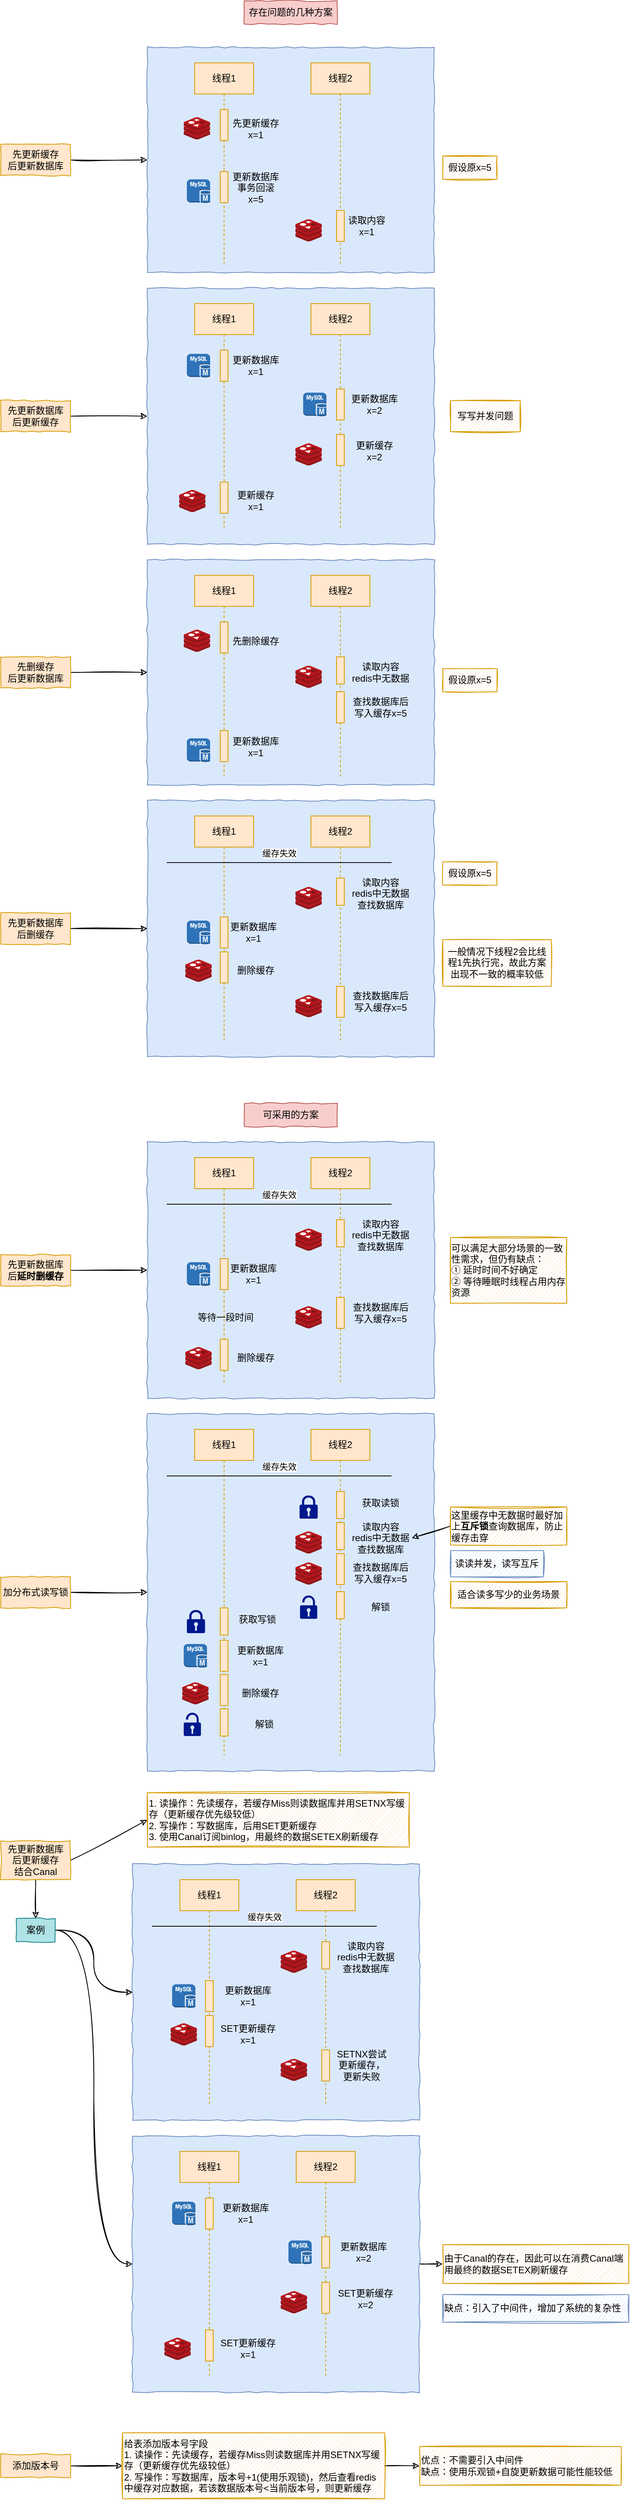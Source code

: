 <mxfile>
    <diagram id="rKVFKqwcTnC4YxvwfFjj" name="第 1 页">
        <mxGraphModel dx="922" dy="670" grid="1" gridSize="10" guides="1" tooltips="1" connect="1" arrows="1" fold="1" page="1" pageScale="1" pageWidth="827" pageHeight="1169" math="0" shadow="0">
            <root>
                <mxCell id="0"/>
                <mxCell id="1" parent="0"/>
                <mxCell id="140" value="" style="rounded=0;whiteSpace=wrap;html=1;comic=1;fillColor=#dae8fc;strokeColor=#6c8ebf;" parent="1" vertex="1">
                    <mxGeometry x="229" y="1850" width="370" height="460" as="geometry"/>
                </mxCell>
                <mxCell id="144" value="线程1" style="shape=umlLifeline;perimeter=lifelinePerimeter;whiteSpace=wrap;html=1;container=1;collapsible=0;recursiveResize=0;outlineConnect=0;comic=0;sketch=0;fontSize=12;fillColor=#ffe6cc;strokeColor=#d79b00;" parent="1" vertex="1">
                    <mxGeometry x="290" y="1870" width="76" height="420" as="geometry"/>
                </mxCell>
                <mxCell id="145" value="" style="html=1;points=[];perimeter=orthogonalPerimeter;comic=0;fillColor=#ffe6cc;strokeColor=#d79b00;" parent="144" vertex="1">
                    <mxGeometry x="33" y="271.7" width="10" height="40" as="geometry"/>
                </mxCell>
                <mxCell id="146" value="" style="html=1;points=[];perimeter=orthogonalPerimeter;comic=0;fillColor=#ffe6cc;strokeColor=#d79b00;" parent="144" vertex="1">
                    <mxGeometry x="33" y="315.7" width="10" height="40" as="geometry"/>
                </mxCell>
                <mxCell id="147" value="缓存失效" style="endArrow=none;html=1;endSize=12;startArrow=none;startSize=14;startFill=0;edgeStyle=orthogonalEdgeStyle;align=center;verticalAlign=bottom;endFill=0;sketch=0;" parent="144" edge="1">
                    <mxGeometry y="3" relative="1" as="geometry">
                        <mxPoint x="-36" y="60" as="sourcePoint"/>
                        <mxPoint x="254" y="60" as="targetPoint"/>
                    </mxGeometry>
                </mxCell>
                <mxCell id="168" value="" style="html=1;points=[];perimeter=orthogonalPerimeter;comic=0;fillColor=#ffe6cc;strokeColor=#d79b00;" parent="144" vertex="1">
                    <mxGeometry x="33" y="230" width="10" height="35" as="geometry"/>
                </mxCell>
                <mxCell id="170" value="" style="sketch=0;aspect=fixed;pointerEvents=1;shadow=0;dashed=0;html=1;strokeColor=none;labelPosition=center;verticalLabelPosition=bottom;verticalAlign=top;align=center;fillColor=#00188D;shape=mxgraph.mscae.enterprise.lock;comic=0;" parent="144" vertex="1">
                    <mxGeometry x="-10" y="232.5" width="23.4" height="30" as="geometry"/>
                </mxCell>
                <mxCell id="90" value="" style="rounded=0;whiteSpace=wrap;html=1;comic=1;fillColor=#dae8fc;strokeColor=#6c8ebf;" parent="1" vertex="1">
                    <mxGeometry x="229" y="1060" width="370" height="330" as="geometry"/>
                </mxCell>
                <mxCell id="94" value="线程2" style="shape=umlLifeline;perimeter=lifelinePerimeter;whiteSpace=wrap;html=1;container=1;collapsible=0;recursiveResize=0;outlineConnect=0;comic=0;sketch=0;fontSize=12;fillColor=#ffe6cc;strokeColor=#d79b00;" parent="1" vertex="1">
                    <mxGeometry x="440" y="1080" width="76" height="290" as="geometry"/>
                </mxCell>
                <mxCell id="107" value="" style="html=1;points=[];perimeter=orthogonalPerimeter;comic=0;fillColor=#ffe6cc;strokeColor=#d79b00;" parent="94" vertex="1">
                    <mxGeometry x="33" y="80" width="10" height="35" as="geometry"/>
                </mxCell>
                <mxCell id="108" value="" style="html=1;points=[];perimeter=orthogonalPerimeter;comic=0;fillColor=#ffe6cc;strokeColor=#d79b00;" parent="94" vertex="1">
                    <mxGeometry x="33" y="219.3" width="10" height="40" as="geometry"/>
                </mxCell>
                <mxCell id="38" value="" style="rounded=0;whiteSpace=wrap;html=1;comic=1;fillColor=#dae8fc;strokeColor=#6c8ebf;" parent="1" vertex="1">
                    <mxGeometry x="229" y="400" width="370" height="330" as="geometry"/>
                </mxCell>
                <mxCell id="4" value="线程1" style="shape=umlLifeline;perimeter=lifelinePerimeter;whiteSpace=wrap;html=1;container=1;collapsible=0;recursiveResize=0;outlineConnect=0;comic=0;sketch=0;fontSize=12;fillColor=#ffe6cc;strokeColor=#d79b00;" parent="1" vertex="1">
                    <mxGeometry x="290" y="420" width="76" height="290" as="geometry"/>
                </mxCell>
                <mxCell id="22" value="" style="html=1;points=[];perimeter=orthogonalPerimeter;comic=0;fillColor=#ffe6cc;strokeColor=#d79b00;" parent="4" vertex="1">
                    <mxGeometry x="33" y="60" width="10" height="40" as="geometry"/>
                </mxCell>
                <mxCell id="36" value="" style="html=1;points=[];perimeter=orthogonalPerimeter;comic=0;fillColor=#ffe6cc;strokeColor=#d79b00;" parent="4" vertex="1">
                    <mxGeometry x="33" y="230.0" width="10" height="40" as="geometry"/>
                </mxCell>
                <mxCell id="20" value="线程2" style="shape=umlLifeline;perimeter=lifelinePerimeter;whiteSpace=wrap;html=1;container=1;collapsible=0;recursiveResize=0;outlineConnect=0;comic=0;sketch=0;fontSize=12;fillColor=#ffe6cc;strokeColor=#d79b00;" parent="1" vertex="1">
                    <mxGeometry x="440" y="420" width="76" height="290" as="geometry"/>
                </mxCell>
                <mxCell id="27" value="" style="html=1;points=[];perimeter=orthogonalPerimeter;comic=0;fillColor=#ffe6cc;strokeColor=#d79b00;" parent="20" vertex="1">
                    <mxGeometry x="33" y="110" width="10" height="40" as="geometry"/>
                </mxCell>
                <mxCell id="31" value="" style="sketch=0;aspect=fixed;html=1;points=[];align=center;image;fontSize=12;image=img/lib/mscae/Cache_Redis_Product.svg;comic=0;fillColor=none;" parent="20" vertex="1">
                    <mxGeometry x="-20" y="180" width="34.05" height="28.6" as="geometry"/>
                </mxCell>
                <mxCell id="32" value="" style="html=1;points=[];perimeter=orthogonalPerimeter;comic=0;fillColor=#ffe6cc;strokeColor=#d79b00;" parent="20" vertex="1">
                    <mxGeometry x="33" y="168.6" width="10" height="40" as="geometry"/>
                </mxCell>
                <mxCell id="2" value="存在问题的几种方案" style="rounded=0;whiteSpace=wrap;html=1;comic=1;fillColor=#f8cecc;strokeColor=#b85450;" parent="1" vertex="1">
                    <mxGeometry x="354" y="30" width="120" height="30" as="geometry"/>
                </mxCell>
                <mxCell id="39" style="edgeStyle=none;html=1;exitX=1;exitY=0.5;exitDx=0;exitDy=0;sketch=1;entryX=0;entryY=0.5;entryDx=0;entryDy=0;" parent="1" source="3" target="38" edge="1">
                    <mxGeometry relative="1" as="geometry">
                        <mxPoint x="220" y="580" as="targetPoint"/>
                    </mxGeometry>
                </mxCell>
                <mxCell id="3" value="先更新数据库&lt;br&gt;后更新缓存" style="rounded=0;whiteSpace=wrap;html=1;comic=1;fillColor=#ffe6cc;strokeColor=#d79b00;" parent="1" vertex="1">
                    <mxGeometry x="40" y="545" width="90" height="40" as="geometry"/>
                </mxCell>
                <mxCell id="25" value="更新数据库&lt;br&gt;x=1" style="rounded=0;whiteSpace=wrap;html=1;comic=1;fillColor=none;strokeColor=none;" parent="1" vertex="1">
                    <mxGeometry x="324" y="480" width="90" height="40" as="geometry"/>
                </mxCell>
                <mxCell id="26" value="" style="outlineConnect=0;dashed=0;verticalLabelPosition=bottom;verticalAlign=top;align=center;html=1;shape=mxgraph.aws3.mysql_db_instance;fillColor=#2E73B8;gradientColor=none;comic=0;" parent="1" vertex="1">
                    <mxGeometry x="280" y="484.75" width="30" height="30.5" as="geometry"/>
                </mxCell>
                <mxCell id="28" value="更新数据库&lt;br&gt;x=2" style="rounded=0;whiteSpace=wrap;html=1;comic=1;fillColor=none;strokeColor=none;" parent="1" vertex="1">
                    <mxGeometry x="490" y="530" width="64" height="40" as="geometry"/>
                </mxCell>
                <mxCell id="29" value="" style="outlineConnect=0;dashed=0;verticalLabelPosition=bottom;verticalAlign=top;align=center;html=1;shape=mxgraph.aws3.mysql_db_instance;fillColor=#2E73B8;gradientColor=none;comic=0;" parent="1" vertex="1">
                    <mxGeometry x="430" y="534.75" width="30" height="30.5" as="geometry"/>
                </mxCell>
                <mxCell id="34" value="更新缓存&lt;br&gt;x=2" style="rounded=0;whiteSpace=wrap;html=1;comic=1;fillColor=none;strokeColor=none;" parent="1" vertex="1">
                    <mxGeometry x="490" y="590" width="64" height="40" as="geometry"/>
                </mxCell>
                <mxCell id="37" value="更新缓存&lt;br&gt;x=1" style="rounded=0;whiteSpace=wrap;html=1;comic=1;fillColor=none;strokeColor=none;" parent="1" vertex="1">
                    <mxGeometry x="337" y="654.3" width="64" height="40" as="geometry"/>
                </mxCell>
                <mxCell id="35" value="" style="sketch=0;aspect=fixed;html=1;points=[];align=center;image;fontSize=12;image=img/lib/mscae/Cache_Redis_Product.svg;comic=0;fillColor=none;" parent="1" vertex="1">
                    <mxGeometry x="270" y="660" width="34.05" height="28.6" as="geometry"/>
                </mxCell>
                <mxCell id="70" style="edgeStyle=none;sketch=1;html=1;exitX=1;exitY=0.5;exitDx=0;exitDy=0;entryX=0;entryY=0.5;entryDx=0;entryDy=0;" parent="1" source="40" target="41" edge="1">
                    <mxGeometry relative="1" as="geometry"/>
                </mxCell>
                <mxCell id="40" value="先更新缓存&lt;br&gt;后更新数据库" style="rounded=0;whiteSpace=wrap;html=1;comic=1;fillColor=#ffe6cc;strokeColor=#d79b00;" parent="1" vertex="1">
                    <mxGeometry x="40" y="215" width="90" height="40" as="geometry"/>
                </mxCell>
                <mxCell id="41" value="" style="rounded=0;whiteSpace=wrap;html=1;comic=1;fillColor=#dae8fc;strokeColor=#6c8ebf;" parent="1" vertex="1">
                    <mxGeometry x="229" y="90" width="370" height="290" as="geometry"/>
                </mxCell>
                <mxCell id="54" value="线程1" style="shape=umlLifeline;perimeter=lifelinePerimeter;whiteSpace=wrap;html=1;container=1;collapsible=0;recursiveResize=0;outlineConnect=0;comic=0;sketch=0;fontSize=12;fillColor=#ffe6cc;strokeColor=#d79b00;" parent="1" vertex="1">
                    <mxGeometry x="290" y="110" width="76" height="260" as="geometry"/>
                </mxCell>
                <mxCell id="55" value="" style="html=1;points=[];perimeter=orthogonalPerimeter;comic=0;fillColor=#ffe6cc;strokeColor=#d79b00;" parent="54" vertex="1">
                    <mxGeometry x="33" y="60" width="10" height="40" as="geometry"/>
                </mxCell>
                <mxCell id="56" value="" style="html=1;points=[];perimeter=orthogonalPerimeter;comic=0;fillColor=#ffe6cc;strokeColor=#d79b00;" parent="54" vertex="1">
                    <mxGeometry x="33" y="140.0" width="10" height="40" as="geometry"/>
                </mxCell>
                <mxCell id="57" value="线程2" style="shape=umlLifeline;perimeter=lifelinePerimeter;whiteSpace=wrap;html=1;container=1;collapsible=0;recursiveResize=0;outlineConnect=0;comic=0;sketch=0;fontSize=12;fillColor=#ffe6cc;strokeColor=#d79b00;" parent="1" vertex="1">
                    <mxGeometry x="440" y="110" width="76" height="260" as="geometry"/>
                </mxCell>
                <mxCell id="60" value="" style="html=1;points=[];perimeter=orthogonalPerimeter;comic=0;fillColor=#ffe6cc;strokeColor=#d79b00;" parent="57" vertex="1">
                    <mxGeometry x="33" y="190.0" width="10" height="40" as="geometry"/>
                </mxCell>
                <mxCell id="61" value="先更新缓存&lt;br&gt;x=1" style="rounded=0;whiteSpace=wrap;html=1;comic=1;fillColor=none;strokeColor=none;" parent="1" vertex="1">
                    <mxGeometry x="337" y="180" width="64" height="30" as="geometry"/>
                </mxCell>
                <mxCell id="62" value="" style="outlineConnect=0;dashed=0;verticalLabelPosition=bottom;verticalAlign=top;align=center;html=1;shape=mxgraph.aws3.mysql_db_instance;fillColor=#2E73B8;gradientColor=none;comic=0;" parent="1" vertex="1">
                    <mxGeometry x="280" y="260" width="30" height="30.5" as="geometry"/>
                </mxCell>
                <mxCell id="65" value="读取内容&lt;br&gt;x=1" style="rounded=0;whiteSpace=wrap;html=1;comic=1;fillColor=none;strokeColor=none;" parent="1" vertex="1">
                    <mxGeometry x="480" y="300" width="64" height="40" as="geometry"/>
                </mxCell>
                <mxCell id="66" value="更新数据库&lt;br&gt;事务回滚&lt;br&gt;x=5" style="rounded=0;whiteSpace=wrap;html=1;comic=1;fillColor=none;strokeColor=none;" parent="1" vertex="1">
                    <mxGeometry x="337" y="250.5" width="64" height="40" as="geometry"/>
                </mxCell>
                <mxCell id="67" value="" style="sketch=0;aspect=fixed;html=1;points=[];align=center;image;fontSize=12;image=img/lib/mscae/Cache_Redis_Product.svg;comic=0;fillColor=none;" parent="1" vertex="1">
                    <mxGeometry x="275.95" y="180" width="34.05" height="28.6" as="geometry"/>
                </mxCell>
                <mxCell id="59" value="" style="sketch=0;aspect=fixed;html=1;points=[];align=center;image;fontSize=12;image=img/lib/mscae/Cache_Redis_Product.svg;comic=0;fillColor=none;" parent="1" vertex="1">
                    <mxGeometry x="420" y="311.4" width="34.05" height="28.6" as="geometry"/>
                </mxCell>
                <mxCell id="69" value="假设原x=5" style="rounded=0;whiteSpace=wrap;html=1;comic=1;fillColor=#ffe6cc;strokeColor=#d79b00;sketch=1;" parent="1" vertex="1">
                    <mxGeometry x="610" y="230" width="70" height="30" as="geometry"/>
                </mxCell>
                <mxCell id="71" style="edgeStyle=none;sketch=1;html=1;exitX=1;exitY=0.5;exitDx=0;exitDy=0;entryX=0;entryY=0.5;entryDx=0;entryDy=0;" parent="1" source="72" target="73" edge="1">
                    <mxGeometry relative="1" as="geometry"/>
                </mxCell>
                <mxCell id="72" value="先删缓存&lt;br&gt;后更新数据库" style="rounded=0;whiteSpace=wrap;html=1;comic=1;fillColor=#ffe6cc;strokeColor=#d79b00;" parent="1" vertex="1">
                    <mxGeometry x="40" y="875" width="90" height="40" as="geometry"/>
                </mxCell>
                <mxCell id="73" value="" style="rounded=0;whiteSpace=wrap;html=1;comic=1;fillColor=#dae8fc;strokeColor=#6c8ebf;" parent="1" vertex="1">
                    <mxGeometry x="229" y="750" width="370" height="290" as="geometry"/>
                </mxCell>
                <mxCell id="74" value="线程1" style="shape=umlLifeline;perimeter=lifelinePerimeter;whiteSpace=wrap;html=1;container=1;collapsible=0;recursiveResize=0;outlineConnect=0;comic=0;sketch=0;fontSize=12;fillColor=#ffe6cc;strokeColor=#d79b00;" parent="1" vertex="1">
                    <mxGeometry x="290" y="770" width="76" height="260" as="geometry"/>
                </mxCell>
                <mxCell id="75" value="" style="html=1;points=[];perimeter=orthogonalPerimeter;comic=0;fillColor=#ffe6cc;strokeColor=#d79b00;" parent="74" vertex="1">
                    <mxGeometry x="33" y="60" width="10" height="40" as="geometry"/>
                </mxCell>
                <mxCell id="76" value="" style="html=1;points=[];perimeter=orthogonalPerimeter;comic=0;fillColor=#ffe6cc;strokeColor=#d79b00;" parent="74" vertex="1">
                    <mxGeometry x="33" y="200.0" width="10" height="40" as="geometry"/>
                </mxCell>
                <mxCell id="77" value="线程2" style="shape=umlLifeline;perimeter=lifelinePerimeter;whiteSpace=wrap;html=1;container=1;collapsible=0;recursiveResize=0;outlineConnect=0;comic=0;sketch=0;fontSize=12;fillColor=#ffe6cc;strokeColor=#d79b00;" parent="1" vertex="1">
                    <mxGeometry x="440" y="770" width="76" height="260" as="geometry"/>
                </mxCell>
                <mxCell id="78" value="" style="html=1;points=[];perimeter=orthogonalPerimeter;comic=0;fillColor=#ffe6cc;strokeColor=#d79b00;" parent="77" vertex="1">
                    <mxGeometry x="33" y="105" width="10" height="35" as="geometry"/>
                </mxCell>
                <mxCell id="86" value="" style="html=1;points=[];perimeter=orthogonalPerimeter;comic=0;fillColor=#ffe6cc;strokeColor=#d79b00;" parent="77" vertex="1">
                    <mxGeometry x="33" y="150" width="10" height="40" as="geometry"/>
                </mxCell>
                <mxCell id="79" value="先删除缓存" style="rounded=0;whiteSpace=wrap;html=1;comic=1;fillColor=none;strokeColor=none;" parent="1" vertex="1">
                    <mxGeometry x="337" y="840" width="64" height="30" as="geometry"/>
                </mxCell>
                <mxCell id="80" value="" style="outlineConnect=0;dashed=0;verticalLabelPosition=bottom;verticalAlign=top;align=center;html=1;shape=mxgraph.aws3.mysql_db_instance;fillColor=#2E73B8;gradientColor=none;comic=0;" parent="1" vertex="1">
                    <mxGeometry x="280" y="980" width="30" height="30.5" as="geometry"/>
                </mxCell>
                <mxCell id="81" value="读取内容&lt;br&gt;redis中无数据" style="rounded=0;whiteSpace=wrap;html=1;comic=1;fillColor=none;strokeColor=none;" parent="1" vertex="1">
                    <mxGeometry x="490" y="875" width="80" height="40" as="geometry"/>
                </mxCell>
                <mxCell id="82" value="更新数据库&lt;br&gt;x=1" style="rounded=0;whiteSpace=wrap;html=1;comic=1;fillColor=none;strokeColor=none;" parent="1" vertex="1">
                    <mxGeometry x="337" y="970.5" width="64" height="40" as="geometry"/>
                </mxCell>
                <mxCell id="83" value="" style="sketch=0;aspect=fixed;html=1;points=[];align=center;image;fontSize=12;image=img/lib/mscae/Cache_Redis_Product.svg;comic=0;fillColor=none;" parent="1" vertex="1">
                    <mxGeometry x="275.95" y="840" width="34.05" height="28.6" as="geometry"/>
                </mxCell>
                <mxCell id="84" value="" style="sketch=0;aspect=fixed;html=1;points=[];align=center;image;fontSize=12;image=img/lib/mscae/Cache_Redis_Product.svg;comic=0;fillColor=none;" parent="1" vertex="1">
                    <mxGeometry x="420" y="886.4" width="34.05" height="28.6" as="geometry"/>
                </mxCell>
                <mxCell id="85" value="假设原x=5" style="rounded=0;whiteSpace=wrap;html=1;comic=1;fillColor=#ffe6cc;strokeColor=#d79b00;sketch=1;" parent="1" vertex="1">
                    <mxGeometry x="610" y="890" width="70" height="30" as="geometry"/>
                </mxCell>
                <mxCell id="87" value="查找数据库后写入缓存x=5" style="rounded=0;whiteSpace=wrap;html=1;comic=1;fillColor=none;strokeColor=none;" parent="1" vertex="1">
                    <mxGeometry x="490" y="920" width="80" height="40" as="geometry"/>
                </mxCell>
                <mxCell id="105" style="edgeStyle=none;sketch=1;html=1;exitX=1;exitY=0.5;exitDx=0;exitDy=0;entryX=0;entryY=0.5;entryDx=0;entryDy=0;" parent="1" source="88" target="90" edge="1">
                    <mxGeometry relative="1" as="geometry"/>
                </mxCell>
                <mxCell id="88" value="先更新数据库&lt;br&gt;后删缓存" style="rounded=0;whiteSpace=wrap;html=1;comic=1;fillColor=#ffe6cc;strokeColor=#d79b00;" parent="1" vertex="1">
                    <mxGeometry x="40" y="1205" width="90" height="40" as="geometry"/>
                </mxCell>
                <mxCell id="91" value="线程1" style="shape=umlLifeline;perimeter=lifelinePerimeter;whiteSpace=wrap;html=1;container=1;collapsible=0;recursiveResize=0;outlineConnect=0;comic=0;sketch=0;fontSize=12;fillColor=#ffe6cc;strokeColor=#d79b00;" parent="1" vertex="1">
                    <mxGeometry x="290" y="1080" width="76" height="290" as="geometry"/>
                </mxCell>
                <mxCell id="92" value="" style="html=1;points=[];perimeter=orthogonalPerimeter;comic=0;fillColor=#ffe6cc;strokeColor=#d79b00;" parent="91" vertex="1">
                    <mxGeometry x="33" y="130" width="10" height="40" as="geometry"/>
                </mxCell>
                <mxCell id="93" value="" style="html=1;points=[];perimeter=orthogonalPerimeter;comic=0;fillColor=#ffe6cc;strokeColor=#d79b00;" parent="91" vertex="1">
                    <mxGeometry x="33" y="175" width="10" height="40" as="geometry"/>
                </mxCell>
                <mxCell id="106" value="缓存失效" style="endArrow=none;html=1;endSize=12;startArrow=none;startSize=14;startFill=0;edgeStyle=orthogonalEdgeStyle;align=center;verticalAlign=bottom;endFill=0;sketch=0;" parent="91" edge="1">
                    <mxGeometry y="3" relative="1" as="geometry">
                        <mxPoint x="-36" y="60" as="sourcePoint"/>
                        <mxPoint x="254" y="60" as="targetPoint"/>
                    </mxGeometry>
                </mxCell>
                <mxCell id="98" value="更新数据库&lt;br&gt;x=1" style="rounded=0;whiteSpace=wrap;html=1;comic=1;fillColor=none;strokeColor=none;" parent="1" vertex="1">
                    <mxGeometry x="331" y="1210" width="70" height="40" as="geometry"/>
                </mxCell>
                <mxCell id="99" value="" style="outlineConnect=0;dashed=0;verticalLabelPosition=bottom;verticalAlign=top;align=center;html=1;shape=mxgraph.aws3.mysql_db_instance;fillColor=#2E73B8;gradientColor=none;comic=0;" parent="1" vertex="1">
                    <mxGeometry x="280" y="1214.75" width="30" height="30.5" as="geometry"/>
                </mxCell>
                <mxCell id="103" value="删除缓存" style="rounded=0;whiteSpace=wrap;html=1;comic=1;fillColor=none;strokeColor=none;" parent="1" vertex="1">
                    <mxGeometry x="337" y="1259.3" width="64" height="40" as="geometry"/>
                </mxCell>
                <mxCell id="104" value="" style="sketch=0;aspect=fixed;html=1;points=[];align=center;image;fontSize=12;image=img/lib/mscae/Cache_Redis_Product.svg;comic=0;fillColor=none;" parent="1" vertex="1">
                    <mxGeometry x="277.97" y="1265" width="34.05" height="28.6" as="geometry"/>
                </mxCell>
                <mxCell id="109" value="读取内容&lt;br&gt;redis中无数据&lt;br&gt;查找数据库" style="rounded=0;whiteSpace=wrap;html=1;comic=1;fillColor=none;strokeColor=none;" parent="1" vertex="1">
                    <mxGeometry x="490" y="1160" width="80" height="40" as="geometry"/>
                </mxCell>
                <mxCell id="110" value="" style="sketch=0;aspect=fixed;html=1;points=[];align=center;image;fontSize=12;image=img/lib/mscae/Cache_Redis_Product.svg;comic=0;fillColor=none;" parent="1" vertex="1">
                    <mxGeometry x="420" y="1171.4" width="34.05" height="28.6" as="geometry"/>
                </mxCell>
                <mxCell id="111" value="查找数据库后写入缓存x=5" style="rounded=0;whiteSpace=wrap;html=1;comic=1;fillColor=none;strokeColor=none;" parent="1" vertex="1">
                    <mxGeometry x="490" y="1299.3" width="80" height="40" as="geometry"/>
                </mxCell>
                <mxCell id="112" value="假设原x=5" style="rounded=0;whiteSpace=wrap;html=1;comic=1;fillColor=#ffe6cc;strokeColor=#d79b00;sketch=1;" parent="1" vertex="1">
                    <mxGeometry x="610" y="1139" width="70" height="30" as="geometry"/>
                </mxCell>
                <mxCell id="113" value="写写并发问题" style="rounded=0;whiteSpace=wrap;html=1;comic=1;fillColor=#ffe6cc;strokeColor=#d79b00;sketch=1;" parent="1" vertex="1">
                    <mxGeometry x="620" y="545" width="90" height="40" as="geometry"/>
                </mxCell>
                <mxCell id="116" value="" style="sketch=0;aspect=fixed;html=1;points=[];align=center;image;fontSize=12;image=img/lib/mscae/Cache_Redis_Product.svg;comic=0;fillColor=none;" parent="1" vertex="1">
                    <mxGeometry x="420" y="1310.7" width="34.05" height="28.6" as="geometry"/>
                </mxCell>
                <mxCell id="117" value="一般情况下线程2会比线程1先执行完，故此方案出现不一致的概率较低" style="rounded=0;whiteSpace=wrap;html=1;comic=1;fillColor=#ffe6cc;strokeColor=#d79b00;sketch=1;" parent="1" vertex="1">
                    <mxGeometry x="610" y="1239.3" width="140" height="60" as="geometry"/>
                </mxCell>
                <mxCell id="118" value="可采用的方案" style="rounded=0;whiteSpace=wrap;html=1;comic=1;fillColor=#f8cecc;strokeColor=#b85450;" parent="1" vertex="1">
                    <mxGeometry x="354" y="1450" width="120" height="30" as="geometry"/>
                </mxCell>
                <mxCell id="136" style="edgeStyle=none;sketch=1;html=1;exitX=1;exitY=0.5;exitDx=0;exitDy=0;entryX=0;entryY=0.5;entryDx=0;entryDy=0;" parent="1" source="119" target="120" edge="1">
                    <mxGeometry relative="1" as="geometry"/>
                </mxCell>
                <mxCell id="119" value="先更新数据库&lt;br&gt;后&lt;b&gt;延时删缓存&lt;/b&gt;" style="rounded=0;whiteSpace=wrap;html=1;comic=1;fillColor=#ffe6cc;strokeColor=#d79b00;" parent="1" vertex="1">
                    <mxGeometry x="40" y="1645.25" width="90" height="40" as="geometry"/>
                </mxCell>
                <mxCell id="120" value="" style="rounded=0;whiteSpace=wrap;html=1;comic=1;fillColor=#dae8fc;strokeColor=#6c8ebf;" parent="1" vertex="1">
                    <mxGeometry x="229" y="1500" width="370" height="330" as="geometry"/>
                </mxCell>
                <mxCell id="121" value="线程2" style="shape=umlLifeline;perimeter=lifelinePerimeter;whiteSpace=wrap;html=1;container=1;collapsible=0;recursiveResize=0;outlineConnect=0;comic=0;sketch=0;fontSize=12;fillColor=#ffe6cc;strokeColor=#d79b00;" parent="1" vertex="1">
                    <mxGeometry x="440" y="1520" width="76" height="290" as="geometry"/>
                </mxCell>
                <mxCell id="122" value="" style="html=1;points=[];perimeter=orthogonalPerimeter;comic=0;fillColor=#ffe6cc;strokeColor=#d79b00;" parent="121" vertex="1">
                    <mxGeometry x="33" y="80" width="10" height="35" as="geometry"/>
                </mxCell>
                <mxCell id="123" value="" style="html=1;points=[];perimeter=orthogonalPerimeter;comic=0;fillColor=#ffe6cc;strokeColor=#d79b00;" parent="121" vertex="1">
                    <mxGeometry x="33" y="180.0" width="10" height="40" as="geometry"/>
                </mxCell>
                <mxCell id="124" value="线程1" style="shape=umlLifeline;perimeter=lifelinePerimeter;whiteSpace=wrap;html=1;container=1;collapsible=0;recursiveResize=0;outlineConnect=0;comic=0;sketch=0;fontSize=12;fillColor=#ffe6cc;strokeColor=#d79b00;" parent="1" vertex="1">
                    <mxGeometry x="290" y="1520" width="76" height="290" as="geometry"/>
                </mxCell>
                <mxCell id="125" value="" style="html=1;points=[];perimeter=orthogonalPerimeter;comic=0;fillColor=#ffe6cc;strokeColor=#d79b00;" parent="124" vertex="1">
                    <mxGeometry x="33" y="130" width="10" height="40" as="geometry"/>
                </mxCell>
                <mxCell id="126" value="" style="html=1;points=[];perimeter=orthogonalPerimeter;comic=0;fillColor=#ffe6cc;strokeColor=#d79b00;" parent="124" vertex="1">
                    <mxGeometry x="33" y="234" width="10" height="40" as="geometry"/>
                </mxCell>
                <mxCell id="127" value="缓存失效" style="endArrow=none;html=1;endSize=12;startArrow=none;startSize=14;startFill=0;edgeStyle=orthogonalEdgeStyle;align=center;verticalAlign=bottom;endFill=0;sketch=0;" parent="124" edge="1">
                    <mxGeometry y="3" relative="1" as="geometry">
                        <mxPoint x="-36" y="60" as="sourcePoint"/>
                        <mxPoint x="254" y="60" as="targetPoint"/>
                    </mxGeometry>
                </mxCell>
                <mxCell id="128" value="更新数据库&lt;br&gt;x=1" style="rounded=0;whiteSpace=wrap;html=1;comic=1;fillColor=none;strokeColor=none;" parent="1" vertex="1">
                    <mxGeometry x="331" y="1650" width="70" height="40" as="geometry"/>
                </mxCell>
                <mxCell id="129" value="" style="outlineConnect=0;dashed=0;verticalLabelPosition=bottom;verticalAlign=top;align=center;html=1;shape=mxgraph.aws3.mysql_db_instance;fillColor=#2E73B8;gradientColor=none;comic=0;" parent="1" vertex="1">
                    <mxGeometry x="280" y="1654.75" width="30" height="30.5" as="geometry"/>
                </mxCell>
                <mxCell id="130" value="删除缓存" style="rounded=0;whiteSpace=wrap;html=1;comic=1;fillColor=none;strokeColor=none;" parent="1" vertex="1">
                    <mxGeometry x="337" y="1758.3" width="64" height="40" as="geometry"/>
                </mxCell>
                <mxCell id="131" value="" style="sketch=0;aspect=fixed;html=1;points=[];align=center;image;fontSize=12;image=img/lib/mscae/Cache_Redis_Product.svg;comic=0;fillColor=none;" parent="1" vertex="1">
                    <mxGeometry x="277.97" y="1764" width="34.05" height="28.6" as="geometry"/>
                </mxCell>
                <mxCell id="132" value="读取内容&lt;br&gt;redis中无数据&lt;br&gt;查找数据库" style="rounded=0;whiteSpace=wrap;html=1;comic=1;fillColor=none;strokeColor=none;" parent="1" vertex="1">
                    <mxGeometry x="490" y="1600" width="80" height="40" as="geometry"/>
                </mxCell>
                <mxCell id="133" value="" style="sketch=0;aspect=fixed;html=1;points=[];align=center;image;fontSize=12;image=img/lib/mscae/Cache_Redis_Product.svg;comic=0;fillColor=none;" parent="1" vertex="1">
                    <mxGeometry x="420" y="1611.4" width="34.05" height="28.6" as="geometry"/>
                </mxCell>
                <mxCell id="134" value="查找数据库后写入缓存x=5" style="rounded=0;whiteSpace=wrap;html=1;comic=1;fillColor=none;strokeColor=none;" parent="1" vertex="1">
                    <mxGeometry x="490" y="1700" width="80" height="40" as="geometry"/>
                </mxCell>
                <mxCell id="135" value="" style="sketch=0;aspect=fixed;html=1;points=[];align=center;image;fontSize=12;image=img/lib/mscae/Cache_Redis_Product.svg;comic=0;fillColor=none;" parent="1" vertex="1">
                    <mxGeometry x="420" y="1711.4" width="34.05" height="28.6" as="geometry"/>
                </mxCell>
                <mxCell id="137" value="等待一段时间" style="rounded=0;whiteSpace=wrap;html=1;comic=1;fillColor=none;strokeColor=none;" parent="1" vertex="1">
                    <mxGeometry x="292" y="1705.7" width="76" height="40" as="geometry"/>
                </mxCell>
                <mxCell id="138" value="&lt;div style=&quot;text-align: left&quot;&gt;&lt;span&gt;可以满足大部分场景的一致性需求，但仍有缺点：&lt;/span&gt;&lt;/div&gt;&lt;div style=&quot;text-align: left&quot;&gt;&lt;span&gt;① 延时时间不好确定&lt;/span&gt;&lt;/div&gt;&lt;div style=&quot;text-align: left&quot;&gt;&lt;span&gt;② 等待睡眠时线程占用内存资源&lt;/span&gt;&lt;/div&gt;" style="rounded=0;whiteSpace=wrap;html=1;comic=1;fillColor=#ffe6cc;strokeColor=#d79b00;sketch=1;" parent="1" vertex="1">
                    <mxGeometry x="620" y="1622.88" width="150" height="84.75" as="geometry"/>
                </mxCell>
                <mxCell id="157" style="edgeStyle=none;sketch=1;html=1;exitX=1;exitY=0.5;exitDx=0;exitDy=0;entryX=0;entryY=0.5;entryDx=0;entryDy=0;" parent="1" source="139" target="140" edge="1">
                    <mxGeometry relative="1" as="geometry"/>
                </mxCell>
                <mxCell id="139" value="加分布式读写锁" style="rounded=0;whiteSpace=wrap;html=1;comic=1;fillColor=#ffe6cc;strokeColor=#d79b00;" parent="1" vertex="1">
                    <mxGeometry x="40" y="2060" width="90" height="40" as="geometry"/>
                </mxCell>
                <mxCell id="141" value="线程2" style="shape=umlLifeline;perimeter=lifelinePerimeter;whiteSpace=wrap;html=1;container=1;collapsible=0;recursiveResize=0;outlineConnect=0;comic=0;sketch=0;fontSize=12;fillColor=#ffe6cc;strokeColor=#d79b00;" parent="1" vertex="1">
                    <mxGeometry x="440" y="1870" width="76" height="420" as="geometry"/>
                </mxCell>
                <mxCell id="142" value="" style="html=1;points=[];perimeter=orthogonalPerimeter;comic=0;fillColor=#ffe6cc;strokeColor=#d79b00;" parent="141" vertex="1">
                    <mxGeometry x="33" y="120" width="10" height="35" as="geometry"/>
                </mxCell>
                <mxCell id="143" value="" style="html=1;points=[];perimeter=orthogonalPerimeter;comic=0;fillColor=#ffe6cc;strokeColor=#d79b00;" parent="141" vertex="1">
                    <mxGeometry x="33" y="160.0" width="10" height="40" as="geometry"/>
                </mxCell>
                <mxCell id="158" value="" style="html=1;points=[];perimeter=orthogonalPerimeter;comic=0;fillColor=#ffe6cc;strokeColor=#d79b00;" parent="141" vertex="1">
                    <mxGeometry x="33" y="80" width="10" height="35" as="geometry"/>
                </mxCell>
                <mxCell id="166" value="" style="html=1;points=[];perimeter=orthogonalPerimeter;comic=0;fillColor=#ffe6cc;strokeColor=#d79b00;" parent="141" vertex="1">
                    <mxGeometry x="33" y="209" width="10" height="35" as="geometry"/>
                </mxCell>
                <mxCell id="171" value="" style="html=1;points=[];perimeter=orthogonalPerimeter;comic=0;fillColor=#ffe6cc;strokeColor=#d79b00;" parent="141" vertex="1">
                    <mxGeometry x="-116.98" y="360" width="10" height="35" as="geometry"/>
                </mxCell>
                <mxCell id="148" value="更新数据库&lt;br&gt;x=1" style="rounded=0;whiteSpace=wrap;html=1;comic=1;fillColor=none;strokeColor=none;" parent="1" vertex="1">
                    <mxGeometry x="340" y="2141.7" width="70" height="40" as="geometry"/>
                </mxCell>
                <mxCell id="149" value="" style="outlineConnect=0;dashed=0;verticalLabelPosition=bottom;verticalAlign=top;align=center;html=1;shape=mxgraph.aws3.mysql_db_instance;fillColor=#2E73B8;gradientColor=none;comic=0;" parent="1" vertex="1">
                    <mxGeometry x="275.95" y="2146.45" width="30" height="30.5" as="geometry"/>
                </mxCell>
                <mxCell id="150" value="删除缓存" style="rounded=0;whiteSpace=wrap;html=1;comic=1;fillColor=none;strokeColor=none;" parent="1" vertex="1">
                    <mxGeometry x="343" y="2190" width="64" height="40" as="geometry"/>
                </mxCell>
                <mxCell id="151" value="" style="sketch=0;aspect=fixed;html=1;points=[];align=center;image;fontSize=12;image=img/lib/mscae/Cache_Redis_Product.svg;comic=0;fillColor=none;" parent="1" vertex="1">
                    <mxGeometry x="273.92" y="2195.7" width="34.05" height="28.6" as="geometry"/>
                </mxCell>
                <mxCell id="152" value="读取内容&lt;br&gt;redis中无数据&lt;br&gt;查找数据库" style="rounded=0;whiteSpace=wrap;html=1;comic=1;fillColor=none;strokeColor=none;" parent="1" vertex="1">
                    <mxGeometry x="490" y="1990" width="80" height="40" as="geometry"/>
                </mxCell>
                <mxCell id="153" value="" style="sketch=0;aspect=fixed;html=1;points=[];align=center;image;fontSize=12;image=img/lib/mscae/Cache_Redis_Product.svg;comic=0;fillColor=none;" parent="1" vertex="1">
                    <mxGeometry x="420" y="2001.4" width="34.05" height="28.6" as="geometry"/>
                </mxCell>
                <mxCell id="154" value="查找数据库后写入缓存x=5" style="rounded=0;whiteSpace=wrap;html=1;comic=1;fillColor=none;strokeColor=none;" parent="1" vertex="1">
                    <mxGeometry x="490" y="2035.25" width="80" height="40" as="geometry"/>
                </mxCell>
                <mxCell id="155" value="" style="sketch=0;aspect=fixed;html=1;points=[];align=center;image;fontSize=12;image=img/lib/mscae/Cache_Redis_Product.svg;comic=0;fillColor=none;" parent="1" vertex="1">
                    <mxGeometry x="420" y="2041.4" width="34.05" height="28.6" as="geometry"/>
                </mxCell>
                <mxCell id="160" value="获取读锁" style="rounded=0;whiteSpace=wrap;html=1;comic=1;fillColor=none;strokeColor=none;" parent="1" vertex="1">
                    <mxGeometry x="490" y="1950" width="80" height="30" as="geometry"/>
                </mxCell>
                <mxCell id="163" value="" style="sketch=0;aspect=fixed;pointerEvents=1;shadow=0;dashed=0;html=1;strokeColor=none;labelPosition=center;verticalLabelPosition=bottom;verticalAlign=top;align=center;fillColor=#00188D;shape=mxgraph.mscae.enterprise.lock;comic=0;" parent="1" vertex="1">
                    <mxGeometry x="425.33" y="1955" width="23.4" height="30" as="geometry"/>
                </mxCell>
                <mxCell id="164" value="" style="sketch=0;aspect=fixed;pointerEvents=1;shadow=0;dashed=0;html=1;strokeColor=none;labelPosition=center;verticalLabelPosition=bottom;verticalAlign=top;align=center;fillColor=#00188D;shape=mxgraph.mscae.enterprise.lock_unlocked;comic=0;" parent="1" vertex="1">
                    <mxGeometry x="425.93" y="2084" width="22.2" height="30" as="geometry"/>
                </mxCell>
                <mxCell id="167" value="解锁" style="rounded=0;whiteSpace=wrap;html=1;comic=1;fillColor=none;strokeColor=none;" parent="1" vertex="1">
                    <mxGeometry x="505" y="2084" width="50" height="30" as="geometry"/>
                </mxCell>
                <mxCell id="169" value="获取写锁" style="rounded=0;whiteSpace=wrap;html=1;comic=1;fillColor=none;strokeColor=none;" parent="1" vertex="1">
                    <mxGeometry x="331" y="2100" width="80" height="30" as="geometry"/>
                </mxCell>
                <mxCell id="172" value="" style="sketch=0;aspect=fixed;pointerEvents=1;shadow=0;dashed=0;html=1;strokeColor=none;labelPosition=center;verticalLabelPosition=bottom;verticalAlign=top;align=center;fillColor=#00188D;shape=mxgraph.mscae.enterprise.lock_unlocked;comic=0;" parent="1" vertex="1">
                    <mxGeometry x="275.95" y="2235" width="22.2" height="30" as="geometry"/>
                </mxCell>
                <mxCell id="173" value="解锁" style="rounded=0;whiteSpace=wrap;html=1;comic=1;fillColor=none;strokeColor=none;" parent="1" vertex="1">
                    <mxGeometry x="355.02" y="2235" width="50" height="30" as="geometry"/>
                </mxCell>
                <mxCell id="174" value="&lt;div style=&quot;text-align: left&quot;&gt;适合读多写少的业务场景&lt;/div&gt;" style="rounded=0;whiteSpace=wrap;html=1;comic=1;fillColor=#ffe6cc;strokeColor=#d79b00;sketch=1;" parent="1" vertex="1">
                    <mxGeometry x="620" y="2066" width="150" height="34" as="geometry"/>
                </mxCell>
                <mxCell id="175" value="&lt;div style=&quot;text-align: left&quot;&gt;读读并发，读写互斥&lt;/div&gt;" style="rounded=0;whiteSpace=wrap;html=1;comic=1;fillColor=#dae8fc;strokeColor=#6c8ebf;sketch=1;" parent="1" vertex="1">
                    <mxGeometry x="620" y="2026" width="120" height="34" as="geometry"/>
                </mxCell>
                <mxCell id="178" style="edgeStyle=none;sketch=1;html=1;exitX=1;exitY=0.5;exitDx=0;exitDy=0;entryX=0;entryY=0.5;entryDx=0;entryDy=0;" parent="1" source="176" target="177" edge="1">
                    <mxGeometry relative="1" as="geometry"/>
                </mxCell>
                <mxCell id="181" style="edgeStyle=none;sketch=1;html=1;exitX=0.5;exitY=1;exitDx=0;exitDy=0;entryX=0.5;entryY=0;entryDx=0;entryDy=0;" parent="1" source="176" target="179" edge="1">
                    <mxGeometry relative="1" as="geometry"/>
                </mxCell>
                <mxCell id="176" value="先更新数据库&lt;br&gt;后更新缓存&lt;br&gt;结合Canal" style="rounded=0;whiteSpace=wrap;html=1;comic=1;fillColor=#ffe6cc;strokeColor=#d79b00;" parent="1" vertex="1">
                    <mxGeometry x="40" y="2400" width="90" height="50" as="geometry"/>
                </mxCell>
                <mxCell id="177" value="1. 读操作：先读缓存，若缓存Miss则读数据库并用SETNX写缓存（更新缓存优先级较低）&lt;br&gt;2. 写操作：写数据库，后用SET更新缓存&lt;br&gt;3. 使用Canal订阅binlog，用最终的数据SETEX刷新缓存" style="rounded=0;whiteSpace=wrap;html=1;comic=1;fillColor=#ffe6cc;strokeColor=#d79b00;sketch=1;align=left;" parent="1" vertex="1">
                    <mxGeometry x="229" y="2338" width="337.98" height="70" as="geometry"/>
                </mxCell>
                <mxCell id="198" style="edgeStyle=orthogonalEdgeStyle;sketch=1;html=1;exitX=1;exitY=0.5;exitDx=0;exitDy=0;entryX=0;entryY=0.5;entryDx=0;entryDy=0;curved=1;" parent="1" source="179" target="182" edge="1">
                    <mxGeometry relative="1" as="geometry"/>
                </mxCell>
                <mxCell id="232" style="edgeStyle=orthogonalEdgeStyle;curved=1;sketch=1;html=1;exitX=1;exitY=0.5;exitDx=0;exitDy=0;entryX=0;entryY=0.5;entryDx=0;entryDy=0;" parent="1" source="179" target="215" edge="1">
                    <mxGeometry relative="1" as="geometry"/>
                </mxCell>
                <mxCell id="179" value="案例" style="rounded=0;whiteSpace=wrap;html=1;comic=1;fillColor=#b0e3e6;strokeColor=#0e8088;" parent="1" vertex="1">
                    <mxGeometry x="60" y="2500" width="50" height="30" as="geometry"/>
                </mxCell>
                <mxCell id="182" value="" style="rounded=0;whiteSpace=wrap;html=1;comic=1;fillColor=#dae8fc;strokeColor=#6c8ebf;" parent="1" vertex="1">
                    <mxGeometry x="210" y="2430" width="370" height="330" as="geometry"/>
                </mxCell>
                <mxCell id="183" value="线程2" style="shape=umlLifeline;perimeter=lifelinePerimeter;whiteSpace=wrap;html=1;container=1;collapsible=0;recursiveResize=0;outlineConnect=0;comic=0;sketch=0;fontSize=12;fillColor=#ffe6cc;strokeColor=#d79b00;" parent="1" vertex="1">
                    <mxGeometry x="421" y="2450" width="76" height="290" as="geometry"/>
                </mxCell>
                <mxCell id="184" value="" style="html=1;points=[];perimeter=orthogonalPerimeter;comic=0;fillColor=#ffe6cc;strokeColor=#d79b00;" parent="183" vertex="1">
                    <mxGeometry x="33" y="80" width="10" height="35" as="geometry"/>
                </mxCell>
                <mxCell id="185" value="" style="html=1;points=[];perimeter=orthogonalPerimeter;comic=0;fillColor=#ffe6cc;strokeColor=#d79b00;" parent="183" vertex="1">
                    <mxGeometry x="33" y="219.3" width="10" height="40" as="geometry"/>
                </mxCell>
                <mxCell id="186" value="线程1" style="shape=umlLifeline;perimeter=lifelinePerimeter;whiteSpace=wrap;html=1;container=1;collapsible=0;recursiveResize=0;outlineConnect=0;comic=0;sketch=0;fontSize=12;fillColor=#ffe6cc;strokeColor=#d79b00;" parent="1" vertex="1">
                    <mxGeometry x="271" y="2450" width="76" height="290" as="geometry"/>
                </mxCell>
                <mxCell id="187" value="" style="html=1;points=[];perimeter=orthogonalPerimeter;comic=0;fillColor=#ffe6cc;strokeColor=#d79b00;" parent="186" vertex="1">
                    <mxGeometry x="33" y="130" width="10" height="40" as="geometry"/>
                </mxCell>
                <mxCell id="188" value="" style="html=1;points=[];perimeter=orthogonalPerimeter;comic=0;fillColor=#ffe6cc;strokeColor=#d79b00;" parent="186" vertex="1">
                    <mxGeometry x="33" y="175" width="10" height="40" as="geometry"/>
                </mxCell>
                <mxCell id="189" value="缓存失效" style="endArrow=none;html=1;endSize=12;startArrow=none;startSize=14;startFill=0;edgeStyle=orthogonalEdgeStyle;align=center;verticalAlign=bottom;endFill=0;sketch=0;" parent="186" edge="1">
                    <mxGeometry y="3" relative="1" as="geometry">
                        <mxPoint x="-36" y="60" as="sourcePoint"/>
                        <mxPoint x="254" y="60" as="targetPoint"/>
                    </mxGeometry>
                </mxCell>
                <mxCell id="190" value="更新数据库&lt;br&gt;x=1" style="rounded=0;whiteSpace=wrap;html=1;comic=1;fillColor=none;strokeColor=none;" parent="1" vertex="1">
                    <mxGeometry x="324" y="2580" width="70" height="40" as="geometry"/>
                </mxCell>
                <mxCell id="191" value="" style="outlineConnect=0;dashed=0;verticalLabelPosition=bottom;verticalAlign=top;align=center;html=1;shape=mxgraph.aws3.mysql_db_instance;fillColor=#2E73B8;gradientColor=none;comic=0;" parent="1" vertex="1">
                    <mxGeometry x="261" y="2584.75" width="30" height="30.5" as="geometry"/>
                </mxCell>
                <mxCell id="192" value="SET更新缓存&lt;br&gt;x=1" style="rounded=0;whiteSpace=wrap;html=1;comic=1;fillColor=none;strokeColor=none;" parent="1" vertex="1">
                    <mxGeometry x="318" y="2629.3" width="82" height="40" as="geometry"/>
                </mxCell>
                <mxCell id="193" value="" style="sketch=0;aspect=fixed;html=1;points=[];align=center;image;fontSize=12;image=img/lib/mscae/Cache_Redis_Product.svg;comic=0;fillColor=none;" parent="1" vertex="1">
                    <mxGeometry x="258.97" y="2635" width="34.05" height="28.6" as="geometry"/>
                </mxCell>
                <mxCell id="194" value="读取内容&lt;br&gt;redis中无数据&lt;br&gt;查找数据库" style="rounded=0;whiteSpace=wrap;html=1;comic=1;fillColor=none;strokeColor=none;" parent="1" vertex="1">
                    <mxGeometry x="471" y="2530" width="80" height="40" as="geometry"/>
                </mxCell>
                <mxCell id="195" value="" style="sketch=0;aspect=fixed;html=1;points=[];align=center;image;fontSize=12;image=img/lib/mscae/Cache_Redis_Product.svg;comic=0;fillColor=none;" parent="1" vertex="1">
                    <mxGeometry x="401" y="2541.4" width="34.05" height="28.6" as="geometry"/>
                </mxCell>
                <mxCell id="196" value="SETNX尝试更新缓存，更新失败" style="rounded=0;whiteSpace=wrap;html=1;comic=1;fillColor=none;strokeColor=none;" parent="1" vertex="1">
                    <mxGeometry x="471" y="2663.6" width="69" height="50.7" as="geometry"/>
                </mxCell>
                <mxCell id="197" value="" style="sketch=0;aspect=fixed;html=1;points=[];align=center;image;fontSize=12;image=img/lib/mscae/Cache_Redis_Product.svg;comic=0;fillColor=none;" parent="1" vertex="1">
                    <mxGeometry x="401" y="2680.7" width="34.05" height="28.6" as="geometry"/>
                </mxCell>
                <mxCell id="231" style="sketch=1;html=1;exitX=1;exitY=0.5;exitDx=0;exitDy=0;entryX=0;entryY=0.5;entryDx=0;entryDy=0;" parent="1" source="215" target="230" edge="1">
                    <mxGeometry relative="1" as="geometry"/>
                </mxCell>
                <mxCell id="215" value="" style="rounded=0;whiteSpace=wrap;html=1;comic=1;fillColor=#dae8fc;strokeColor=#6c8ebf;" parent="1" vertex="1">
                    <mxGeometry x="210" y="2780" width="370" height="330" as="geometry"/>
                </mxCell>
                <mxCell id="216" value="线程1" style="shape=umlLifeline;perimeter=lifelinePerimeter;whiteSpace=wrap;html=1;container=1;collapsible=0;recursiveResize=0;outlineConnect=0;comic=0;sketch=0;fontSize=12;fillColor=#ffe6cc;strokeColor=#d79b00;" parent="1" vertex="1">
                    <mxGeometry x="271" y="2800" width="76" height="290" as="geometry"/>
                </mxCell>
                <mxCell id="217" value="" style="html=1;points=[];perimeter=orthogonalPerimeter;comic=0;fillColor=#ffe6cc;strokeColor=#d79b00;" parent="216" vertex="1">
                    <mxGeometry x="33" y="60" width="10" height="40" as="geometry"/>
                </mxCell>
                <mxCell id="218" value="" style="html=1;points=[];perimeter=orthogonalPerimeter;comic=0;fillColor=#ffe6cc;strokeColor=#d79b00;" parent="216" vertex="1">
                    <mxGeometry x="33" y="230.0" width="10" height="40" as="geometry"/>
                </mxCell>
                <mxCell id="219" value="线程2" style="shape=umlLifeline;perimeter=lifelinePerimeter;whiteSpace=wrap;html=1;container=1;collapsible=0;recursiveResize=0;outlineConnect=0;comic=0;sketch=0;fontSize=12;fillColor=#ffe6cc;strokeColor=#d79b00;" parent="1" vertex="1">
                    <mxGeometry x="421" y="2800" width="76" height="290" as="geometry"/>
                </mxCell>
                <mxCell id="220" value="" style="html=1;points=[];perimeter=orthogonalPerimeter;comic=0;fillColor=#ffe6cc;strokeColor=#d79b00;" parent="219" vertex="1">
                    <mxGeometry x="33" y="110" width="10" height="40" as="geometry"/>
                </mxCell>
                <mxCell id="221" value="" style="sketch=0;aspect=fixed;html=1;points=[];align=center;image;fontSize=12;image=img/lib/mscae/Cache_Redis_Product.svg;comic=0;fillColor=none;" parent="219" vertex="1">
                    <mxGeometry x="-20" y="180" width="34.05" height="28.6" as="geometry"/>
                </mxCell>
                <mxCell id="222" value="" style="html=1;points=[];perimeter=orthogonalPerimeter;comic=0;fillColor=#ffe6cc;strokeColor=#d79b00;" parent="219" vertex="1">
                    <mxGeometry x="33" y="168.6" width="10" height="40" as="geometry"/>
                </mxCell>
                <mxCell id="223" value="更新数据库&lt;br&gt;x=1" style="rounded=0;whiteSpace=wrap;html=1;comic=1;fillColor=none;strokeColor=none;" parent="1" vertex="1">
                    <mxGeometry x="311" y="2860" width="90" height="40" as="geometry"/>
                </mxCell>
                <mxCell id="224" value="" style="outlineConnect=0;dashed=0;verticalLabelPosition=bottom;verticalAlign=top;align=center;html=1;shape=mxgraph.aws3.mysql_db_instance;fillColor=#2E73B8;gradientColor=none;comic=0;" parent="1" vertex="1">
                    <mxGeometry x="261" y="2864.75" width="30" height="30.5" as="geometry"/>
                </mxCell>
                <mxCell id="225" value="更新数据库&lt;br&gt;x=2" style="rounded=0;whiteSpace=wrap;html=1;comic=1;fillColor=none;strokeColor=none;" parent="1" vertex="1">
                    <mxGeometry x="476" y="2910" width="64" height="40" as="geometry"/>
                </mxCell>
                <mxCell id="226" value="" style="outlineConnect=0;dashed=0;verticalLabelPosition=bottom;verticalAlign=top;align=center;html=1;shape=mxgraph.aws3.mysql_db_instance;fillColor=#2E73B8;gradientColor=none;comic=0;" parent="1" vertex="1">
                    <mxGeometry x="411" y="2914.75" width="30" height="30.5" as="geometry"/>
                </mxCell>
                <mxCell id="227" value="SET更新缓存&lt;br&gt;x=2" style="rounded=0;whiteSpace=wrap;html=1;comic=1;fillColor=none;strokeColor=none;" parent="1" vertex="1">
                    <mxGeometry x="471" y="2970" width="79" height="40" as="geometry"/>
                </mxCell>
                <mxCell id="228" value="SET更新缓存&lt;br&gt;x=1" style="rounded=0;whiteSpace=wrap;html=1;comic=1;fillColor=none;strokeColor=none;" parent="1" vertex="1">
                    <mxGeometry x="318" y="3034.3" width="82" height="40" as="geometry"/>
                </mxCell>
                <mxCell id="229" value="" style="sketch=0;aspect=fixed;html=1;points=[];align=center;image;fontSize=12;image=img/lib/mscae/Cache_Redis_Product.svg;comic=0;fillColor=none;" parent="1" vertex="1">
                    <mxGeometry x="251" y="3040" width="34.05" height="28.6" as="geometry"/>
                </mxCell>
                <mxCell id="230" value="由于Canal的存在，因此可以在消费Canal端用最终的数据SETEX刷新缓存" style="rounded=0;whiteSpace=wrap;html=1;comic=1;fillColor=#ffe6cc;strokeColor=#d79b00;sketch=1;align=left;" parent="1" vertex="1">
                    <mxGeometry x="610" y="2920" width="240" height="50" as="geometry"/>
                </mxCell>
                <mxCell id="233" value="缺点：引入了中间件，增加了系统的复杂性" style="rounded=0;whiteSpace=wrap;html=1;comic=1;fillColor=#dae8fc;strokeColor=#6c8ebf;sketch=1;align=left;" parent="1" vertex="1">
                    <mxGeometry x="610" y="2984.3" width="240" height="35.7" as="geometry"/>
                </mxCell>
                <mxCell id="236" style="edgeStyle=none;sketch=1;html=1;exitX=1;exitY=0.5;exitDx=0;exitDy=0;entryX=0;entryY=0.5;entryDx=0;entryDy=0;" parent="1" source="234" target="235" edge="1">
                    <mxGeometry relative="1" as="geometry"/>
                </mxCell>
                <mxCell id="234" value="添加版本号" style="rounded=0;whiteSpace=wrap;html=1;comic=1;fillColor=#ffe6cc;strokeColor=#d79b00;" parent="1" vertex="1">
                    <mxGeometry x="40" y="3190" width="90" height="30" as="geometry"/>
                </mxCell>
                <mxCell id="239" style="edgeStyle=none;sketch=1;html=1;exitX=1;exitY=0.5;exitDx=0;exitDy=0;entryX=0;entryY=0.5;entryDx=0;entryDy=0;" parent="1" source="235" target="237" edge="1">
                    <mxGeometry relative="1" as="geometry"/>
                </mxCell>
                <mxCell id="235" value="给表添加版本号字段&lt;br&gt;1. 读操作：先读缓存，若缓存Miss则读数据库并用SETNX写缓存（更新缓存优先级较低）&lt;br&gt;2. 写操作：写数据库，版本号+1(使用乐观锁)，然后查看redis中缓存对应数据，若该数据版本号&amp;lt;当前版本号，则更新缓存" style="rounded=0;whiteSpace=wrap;html=1;comic=1;fillColor=#ffe6cc;strokeColor=#d79b00;sketch=1;align=left;" parent="1" vertex="1">
                    <mxGeometry x="197.01" y="3162.5" width="337.98" height="85" as="geometry"/>
                </mxCell>
                <mxCell id="237" value="优点：不需要引入中间件&lt;br&gt;缺点：使用乐观锁+自旋更新数据可能性能较低" style="rounded=0;whiteSpace=wrap;html=1;comic=1;fillColor=#ffe6cc;strokeColor=#d79b00;sketch=1;align=left;" parent="1" vertex="1">
                    <mxGeometry x="580" y="3180" width="260" height="50" as="geometry"/>
                </mxCell>
                <mxCell id="241" style="edgeStyle=none;html=1;exitX=0;exitY=0.5;exitDx=0;exitDy=0;entryX=1;entryY=0.5;entryDx=0;entryDy=0;sketch=1;" edge="1" parent="1" source="240" target="152">
                    <mxGeometry relative="1" as="geometry"/>
                </mxCell>
                <mxCell id="240" value="&lt;div style=&quot;text-align: left&quot;&gt;这里缓存中无数据时最好加上&lt;b&gt;互斥锁&lt;/b&gt;查询数据库，防止缓存击穿&lt;/div&gt;" style="rounded=0;whiteSpace=wrap;html=1;comic=1;fillColor=#ffe6cc;strokeColor=#d79b00;sketch=1;" vertex="1" parent="1">
                    <mxGeometry x="620" y="1970" width="150" height="49" as="geometry"/>
                </mxCell>
            </root>
        </mxGraphModel>
    </diagram>
</mxfile>